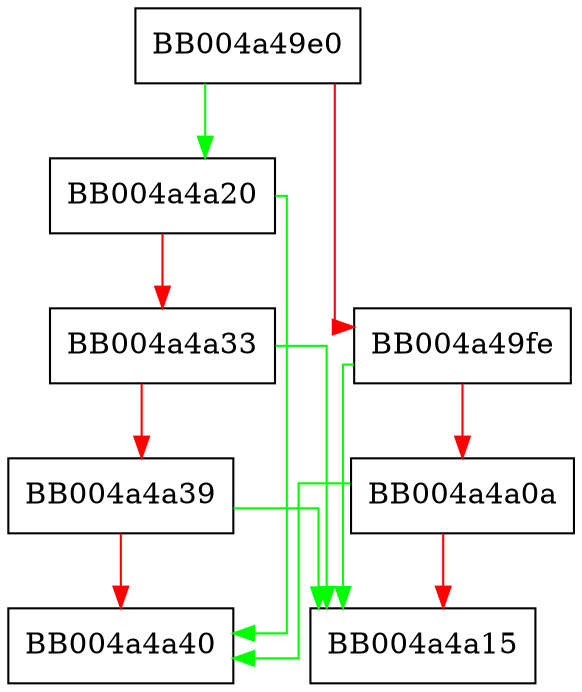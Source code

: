 digraph tls13_set_encoded_pub_key {
  node [shape="box"];
  graph [splines=ortho];
  BB004a49e0 -> BB004a4a20 [color="green"];
  BB004a49e0 -> BB004a49fe [color="red"];
  BB004a49fe -> BB004a4a15 [color="green"];
  BB004a49fe -> BB004a4a0a [color="red"];
  BB004a4a0a -> BB004a4a40 [color="green"];
  BB004a4a0a -> BB004a4a15 [color="red"];
  BB004a4a20 -> BB004a4a40 [color="green"];
  BB004a4a20 -> BB004a4a33 [color="red"];
  BB004a4a33 -> BB004a4a15 [color="green"];
  BB004a4a33 -> BB004a4a39 [color="red"];
  BB004a4a39 -> BB004a4a15 [color="green"];
  BB004a4a39 -> BB004a4a40 [color="red"];
}